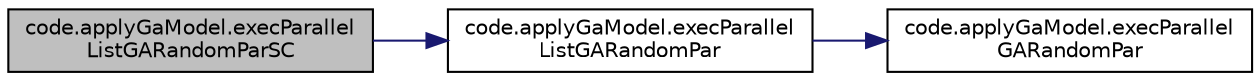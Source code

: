 digraph "code.applyGaModel.execParallelListGARandomParSC"
{
  edge [fontname="Helvetica",fontsize="10",labelfontname="Helvetica",labelfontsize="10"];
  node [fontname="Helvetica",fontsize="10",shape=record];
  rankdir="LR";
  Node60 [label="code.applyGaModel.execParallel\lListGARandomParSC",height=0.2,width=0.4,color="black", fillcolor="grey75", style="filled", fontcolor="black"];
  Node60 -> Node61 [color="midnightblue",fontsize="10",style="solid",fontname="Helvetica"];
  Node61 [label="code.applyGaModel.execParallel\lListGARandomPar",height=0.2,width=0.4,color="black", fillcolor="white", style="filled",URL="$namespacecode_1_1apply_ga_model.html#a03f8861e04a11502b257aca2939c80c9"];
  Node61 -> Node62 [color="midnightblue",fontsize="10",style="solid",fontname="Helvetica"];
  Node62 [label="code.applyGaModel.execParallel\lGARandomPar",height=0.2,width=0.4,color="black", fillcolor="white", style="filled",URL="$namespacecode_1_1apply_ga_model.html#abf58483d7e74e0d52aec7d2900fc2613"];
}
